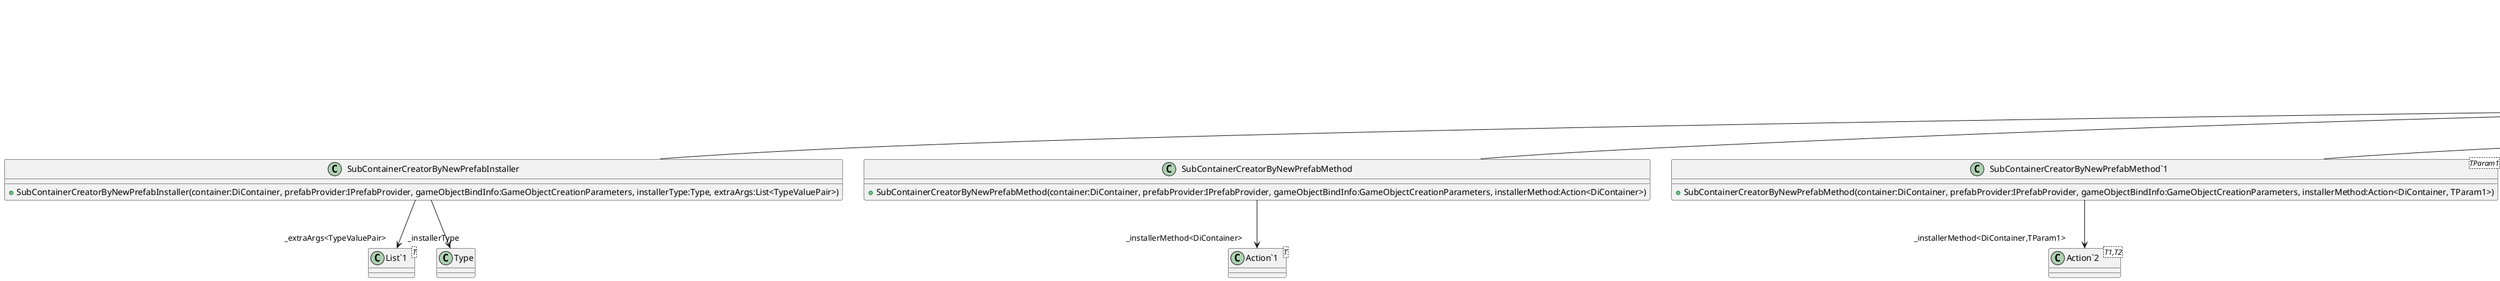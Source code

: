 @startuml
abstract class SubContainerCreatorByNewPrefabDynamicContext {
    + SubContainerCreatorByNewPrefabDynamicContext(container:DiContainer, prefabProvider:IPrefabProvider, gameObjectBindInfo:GameObjectCreationParameters)
}
class SubContainerCreatorByNewPrefabInstaller {
    + SubContainerCreatorByNewPrefabInstaller(container:DiContainer, prefabProvider:IPrefabProvider, gameObjectBindInfo:GameObjectCreationParameters, installerType:Type, extraArgs:List<TypeValuePair>)
}
class SubContainerCreatorByNewPrefabMethod {
    + SubContainerCreatorByNewPrefabMethod(container:DiContainer, prefabProvider:IPrefabProvider, gameObjectBindInfo:GameObjectCreationParameters, installerMethod:Action<DiContainer>)
}
class "SubContainerCreatorByNewPrefabMethod`1"<TParam1> {
    + SubContainerCreatorByNewPrefabMethod(container:DiContainer, prefabProvider:IPrefabProvider, gameObjectBindInfo:GameObjectCreationParameters, installerMethod:Action<DiContainer, TParam1>)
}
class "SubContainerCreatorByNewPrefabMethod`2"<TParam1,TParam2> {
    + SubContainerCreatorByNewPrefabMethod(container:DiContainer, prefabProvider:IPrefabProvider, gameObjectBindInfo:GameObjectCreationParameters, installerMethod:Action<DiContainer, TParam1, TParam2>)
}
class "SubContainerCreatorByNewPrefabMethod`3"<TParam1,TParam2,TParam3> {
    + SubContainerCreatorByNewPrefabMethod(container:DiContainer, prefabProvider:IPrefabProvider, gameObjectBindInfo:GameObjectCreationParameters, installerMethod:Action<DiContainer, TParam1, TParam2, TParam3>)
}
class "SubContainerCreatorByNewPrefabMethod`4"<TParam1,TParam2,TParam3,TParam4> {
    + SubContainerCreatorByNewPrefabMethod(container:DiContainer, prefabProvider:IPrefabProvider, gameObjectBindInfo:GameObjectCreationParameters, installerMethod:ModestTree.Util.
#endif
            Action<DiContainer, TParam1, TParam2, TParam3, TParam4>)
}
class "SubContainerCreatorByNewPrefabMethod`5"<TParam1,TParam2,TParam3,TParam4,TParam5> {
    + SubContainerCreatorByNewPrefabMethod(container:DiContainer, prefabProvider:IPrefabProvider, gameObjectBindInfo:GameObjectCreationParameters, installerMethod:ModestTree.Util.
#endif
            Action<DiContainer, TParam1, TParam2, TParam3, TParam4, TParam5>)
}
class "SubContainerCreatorByNewPrefabMethod`6"<TParam1,TParam2,TParam3,TParam4,TParam5,TParam6> {
    + SubContainerCreatorByNewPrefabMethod(container:DiContainer, prefabProvider:IPrefabProvider, gameObjectBindInfo:GameObjectCreationParameters, installerMethod:ModestTree.Util.
#endif
            Action<DiContainer, TParam1, TParam2, TParam3, TParam4, TParam5, TParam6>)
}
class "SubContainerCreatorByNewPrefabMethod`10"<TParam1,TParam2,TParam3,TParam4,TParam5,TParam6,TParam7,TParam8,TParam9,TParam10> {
    + SubContainerCreatorByNewPrefabMethod(container:DiContainer, prefabProvider:IPrefabProvider, gameObjectBindInfo:GameObjectCreationParameters, installerMethod:ModestTree.Util.
#endif
            Action<DiContainer, TParam1, TParam2, TParam3, TParam4, TParam5, TParam6, TParam7, TParam8, TParam9, TParam10>)
}
class "List`1"<T> {
}
class "Action`1"<T> {
}
class "Action`2"<T1,T2> {
}
class "Action`3"<T1,T2,T3> {
}
class "Action`4"<T1,T2,T3,T4> {
}
SubContainerCreatorDynamicContext <|-- SubContainerCreatorByNewPrefabDynamicContext
SubContainerCreatorByNewPrefabDynamicContext --> "_prefabProvider" IPrefabProvider
SubContainerCreatorByNewPrefabDynamicContext --> "_gameObjectBindInfo" GameObjectCreationParameters
SubContainerCreatorByNewPrefabDynamicContext <|-- SubContainerCreatorByNewPrefabInstaller
SubContainerCreatorByNewPrefabInstaller --> "_installerType" Type
SubContainerCreatorByNewPrefabInstaller --> "_extraArgs<TypeValuePair>" "List`1"
SubContainerCreatorByNewPrefabDynamicContext <|-- SubContainerCreatorByNewPrefabMethod
SubContainerCreatorByNewPrefabMethod --> "_installerMethod<DiContainer>" "Action`1"
SubContainerCreatorByNewPrefabDynamicContext <|-- "SubContainerCreatorByNewPrefabMethod`1"
"SubContainerCreatorByNewPrefabMethod`1" --> "_installerMethod<DiContainer,TParam1>" "Action`2"
SubContainerCreatorByNewPrefabDynamicContext <|-- "SubContainerCreatorByNewPrefabMethod`2"
"SubContainerCreatorByNewPrefabMethod`2" --> "_installerMethod<DiContainer,TParam1,TParam2>" "Action`3"
SubContainerCreatorByNewPrefabDynamicContext <|-- "SubContainerCreatorByNewPrefabMethod`3"
"SubContainerCreatorByNewPrefabMethod`3" --> "_installerMethod<DiContainer,TParam1,TParam2,TParam3>" "Action`4"
SubContainerCreatorByNewPrefabDynamicContext <|-- "SubContainerCreatorByNewPrefabMethod`4"
SubContainerCreatorByNewPrefabDynamicContext <|-- "SubContainerCreatorByNewPrefabMethod`5"
SubContainerCreatorByNewPrefabDynamicContext <|-- "SubContainerCreatorByNewPrefabMethod`6"
SubContainerCreatorByNewPrefabDynamicContext <|-- "SubContainerCreatorByNewPrefabMethod`10"
@enduml

